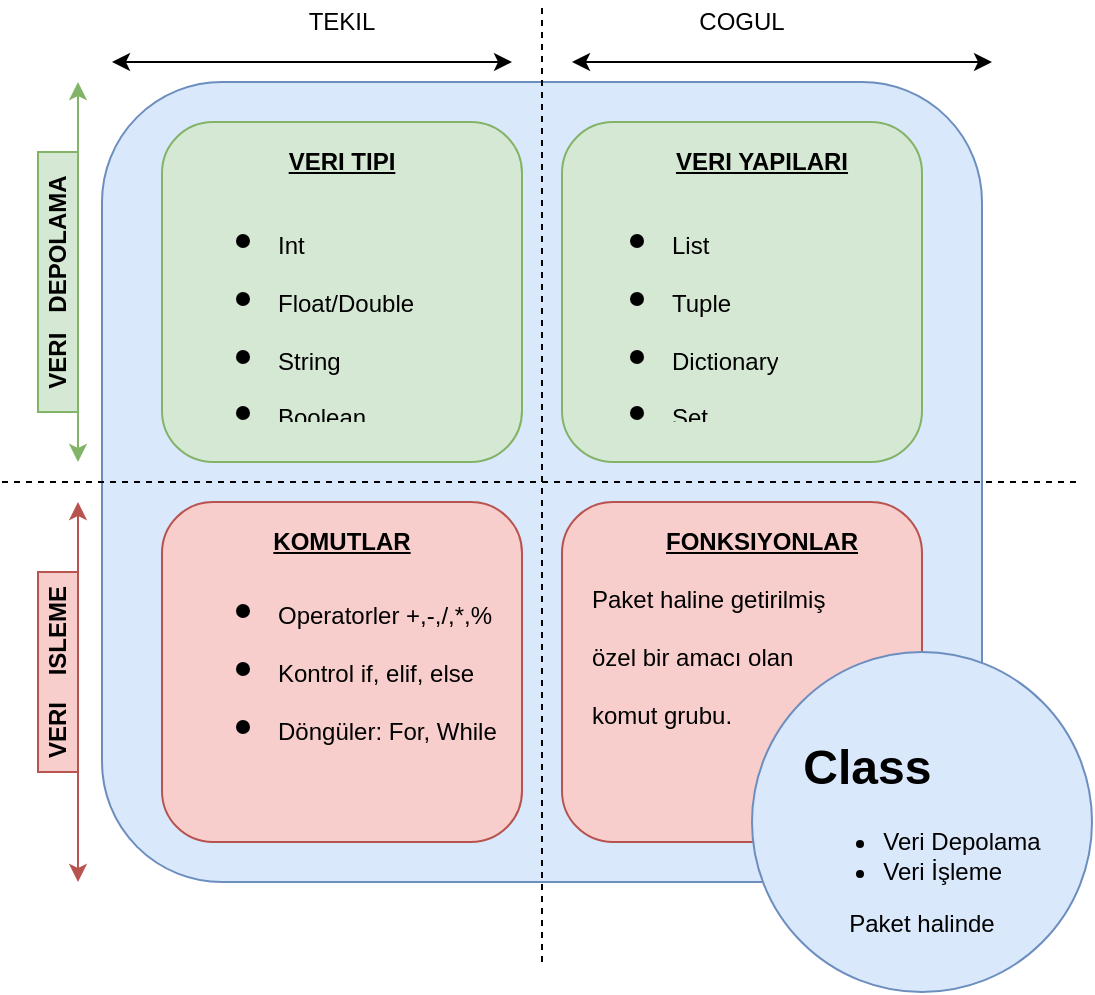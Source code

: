 <mxfile version="12.6.5" type="device"><diagram id="bqGemYKbXozaoFOEg-LA" name="Page-1"><mxGraphModel dx="1106" dy="775" grid="1" gridSize="10" guides="1" tooltips="1" connect="1" arrows="1" fold="1" page="1" pageScale="1" pageWidth="850" pageHeight="1100" math="0" shadow="0"><root><mxCell id="0"/><mxCell id="1" parent="0"/><mxCell id="CBqwAfuQ1s_SqzPDLC08-10" value="" style="rounded=1;whiteSpace=wrap;html=1;fillColor=#dae8fc;strokeColor=#6c8ebf;" vertex="1" parent="1"><mxGeometry x="235" y="200" width="440" height="400" as="geometry"/></mxCell><mxCell id="CBqwAfuQ1s_SqzPDLC08-1" value="" style="rounded=1;whiteSpace=wrap;html=1;fillColor=#d5e8d4;strokeColor=#82b366;" vertex="1" parent="1"><mxGeometry x="265" y="220" width="180" height="170" as="geometry"/></mxCell><mxCell id="CBqwAfuQ1s_SqzPDLC08-2" value="&lt;b&gt;&lt;u&gt;VERI TIPI&lt;/u&gt;&lt;/b&gt;" style="text;html=1;strokeColor=none;fillColor=none;align=center;verticalAlign=middle;whiteSpace=wrap;rounded=0;" vertex="1" parent="1"><mxGeometry x="305" y="230" width="100" height="20" as="geometry"/></mxCell><mxCell id="CBqwAfuQ1s_SqzPDLC08-4" value="" style="rounded=1;whiteSpace=wrap;html=1;fillColor=#d5e8d4;strokeColor=#82b366;" vertex="1" parent="1"><mxGeometry x="465" y="220" width="180" height="170" as="geometry"/></mxCell><mxCell id="CBqwAfuQ1s_SqzPDLC08-5" value="&lt;b&gt;&lt;u&gt;VERI YAPILARI&lt;/u&gt;&lt;/b&gt;" style="text;html=1;strokeColor=none;fillColor=none;align=center;verticalAlign=middle;whiteSpace=wrap;rounded=0;" vertex="1" parent="1"><mxGeometry x="515" y="230" width="100" height="20" as="geometry"/></mxCell><mxCell id="CBqwAfuQ1s_SqzPDLC08-6" value="" style="rounded=1;whiteSpace=wrap;html=1;fillColor=#f8cecc;strokeColor=#b85450;" vertex="1" parent="1"><mxGeometry x="265" y="410" width="180" height="170" as="geometry"/></mxCell><mxCell id="CBqwAfuQ1s_SqzPDLC08-7" value="&lt;b&gt;&lt;u&gt;KOMUTLAR&lt;/u&gt;&lt;/b&gt;" style="text;html=1;strokeColor=none;fillColor=none;align=center;verticalAlign=middle;whiteSpace=wrap;rounded=0;" vertex="1" parent="1"><mxGeometry x="305" y="420" width="100" height="20" as="geometry"/></mxCell><mxCell id="CBqwAfuQ1s_SqzPDLC08-8" value="" style="rounded=1;whiteSpace=wrap;html=1;fillColor=#f8cecc;strokeColor=#b85450;" vertex="1" parent="1"><mxGeometry x="465" y="410" width="180" height="170" as="geometry"/></mxCell><mxCell id="CBqwAfuQ1s_SqzPDLC08-9" value="&lt;b&gt;&lt;u&gt;FONKSIYONLAR&lt;/u&gt;&lt;/b&gt;" style="text;html=1;strokeColor=none;fillColor=none;align=center;verticalAlign=middle;whiteSpace=wrap;rounded=0;" vertex="1" parent="1"><mxGeometry x="515" y="420" width="100" height="20" as="geometry"/></mxCell><mxCell id="CBqwAfuQ1s_SqzPDLC08-11" value="" style="endArrow=none;dashed=1;html=1;" edge="1" parent="1"><mxGeometry width="50" height="50" relative="1" as="geometry"><mxPoint x="455" y="640" as="sourcePoint"/><mxPoint x="455" y="160" as="targetPoint"/></mxGeometry></mxCell><mxCell id="CBqwAfuQ1s_SqzPDLC08-12" value="" style="endArrow=none;dashed=1;html=1;" edge="1" parent="1"><mxGeometry width="50" height="50" relative="1" as="geometry"><mxPoint x="185" y="400" as="sourcePoint"/><mxPoint x="725" y="400" as="targetPoint"/></mxGeometry></mxCell><mxCell id="CBqwAfuQ1s_SqzPDLC08-14" value="" style="endArrow=classic;startArrow=classic;html=1;fillColor=#f8cecc;strokeColor=#b85450;" edge="1" parent="1"><mxGeometry width="50" height="50" relative="1" as="geometry"><mxPoint x="223" y="600" as="sourcePoint"/><mxPoint x="223" y="410" as="targetPoint"/></mxGeometry></mxCell><mxCell id="CBqwAfuQ1s_SqzPDLC08-15" value="&lt;b&gt;VERI&amp;nbsp; &amp;nbsp; ISLEME&lt;/b&gt;" style="text;html=1;strokeColor=#b85450;fillColor=#f8cecc;align=center;verticalAlign=middle;whiteSpace=wrap;rounded=0;rotation=-90;" vertex="1" parent="1"><mxGeometry x="163" y="485" width="100" height="20" as="geometry"/></mxCell><mxCell id="CBqwAfuQ1s_SqzPDLC08-16" value="" style="endArrow=classic;startArrow=classic;html=1;fillColor=#d5e8d4;strokeColor=#82b366;" edge="1" parent="1"><mxGeometry width="50" height="50" relative="1" as="geometry"><mxPoint x="223" y="390" as="sourcePoint"/><mxPoint x="223" y="200" as="targetPoint"/></mxGeometry></mxCell><mxCell id="CBqwAfuQ1s_SqzPDLC08-17" value="&lt;b&gt;VERI&amp;nbsp; &amp;nbsp;DEPOLAMA&lt;/b&gt;" style="text;html=1;strokeColor=#82b366;fillColor=#d5e8d4;align=center;verticalAlign=middle;whiteSpace=wrap;rounded=0;rotation=-90;" vertex="1" parent="1"><mxGeometry x="148" y="290" width="130" height="20" as="geometry"/></mxCell><mxCell id="CBqwAfuQ1s_SqzPDLC08-18" value="" style="endArrow=classic;startArrow=classic;html=1;" edge="1" parent="1"><mxGeometry width="50" height="50" relative="1" as="geometry"><mxPoint x="240" y="190" as="sourcePoint"/><mxPoint x="440" y="190" as="targetPoint"/></mxGeometry></mxCell><mxCell id="CBqwAfuQ1s_SqzPDLC08-19" value="" style="endArrow=classic;startArrow=classic;html=1;" edge="1" parent="1"><mxGeometry width="50" height="50" relative="1" as="geometry"><mxPoint x="470" y="190" as="sourcePoint"/><mxPoint x="680" y="190" as="targetPoint"/></mxGeometry></mxCell><mxCell id="CBqwAfuQ1s_SqzPDLC08-20" value="TEKIL" style="text;html=1;strokeColor=none;fillColor=none;align=center;verticalAlign=middle;whiteSpace=wrap;rounded=0;" vertex="1" parent="1"><mxGeometry x="335" y="160" width="40" height="20" as="geometry"/></mxCell><mxCell id="CBqwAfuQ1s_SqzPDLC08-21" value="COGUL" style="text;html=1;strokeColor=none;fillColor=none;align=center;verticalAlign=middle;whiteSpace=wrap;rounded=0;" vertex="1" parent="1"><mxGeometry x="535" y="160" width="40" height="20" as="geometry"/></mxCell><mxCell id="CBqwAfuQ1s_SqzPDLC08-34" value="&lt;h1&gt;&lt;ul&gt;&lt;li&gt;&lt;span style=&quot;font-size: 12px ; font-weight: 400&quot;&gt;Int&lt;/span&gt;&lt;/li&gt;&lt;li&gt;&lt;span style=&quot;font-size: 12px ; font-weight: 400&quot;&gt;Float/Double&lt;/span&gt;&lt;/li&gt;&lt;li&gt;&lt;span style=&quot;font-size: 12px ; font-weight: 400&quot;&gt;String&lt;/span&gt;&lt;/li&gt;&lt;li&gt;&lt;span style=&quot;font-size: 12px ; font-weight: 400&quot;&gt;Boolean&lt;/span&gt;&lt;/li&gt;&lt;/ul&gt;&lt;/h1&gt;" style="text;html=1;strokeColor=none;fillColor=none;spacing=5;spacingTop=-20;whiteSpace=wrap;overflow=hidden;rounded=0;align=left;" vertex="1" parent="1"><mxGeometry x="278" y="250" width="140" height="120" as="geometry"/></mxCell><mxCell id="CBqwAfuQ1s_SqzPDLC08-35" value="&lt;h1&gt;&lt;ul&gt;&lt;li&gt;&lt;span style=&quot;font-size: 12px ; font-weight: 400&quot;&gt;List&lt;/span&gt;&lt;/li&gt;&lt;li&gt;&lt;span style=&quot;font-size: 12px ; font-weight: 400&quot;&gt;Tuple&lt;/span&gt;&lt;/li&gt;&lt;li&gt;&lt;span style=&quot;font-size: 12px ; font-weight: 400&quot;&gt;Dictionary&lt;/span&gt;&lt;/li&gt;&lt;li&gt;&lt;span style=&quot;font-size: 12px ; font-weight: 400&quot;&gt;Set&lt;/span&gt;&lt;/li&gt;&lt;/ul&gt;&lt;/h1&gt;" style="text;html=1;strokeColor=none;fillColor=none;spacing=5;spacingTop=-20;whiteSpace=wrap;overflow=hidden;rounded=0;align=left;" vertex="1" parent="1"><mxGeometry x="475" y="250" width="140" height="120" as="geometry"/></mxCell><mxCell id="CBqwAfuQ1s_SqzPDLC08-36" value="&lt;h1&gt;&lt;ul&gt;&lt;li&gt;&lt;span style=&quot;font-size: 12px ; font-weight: 400&quot;&gt;Operatorler&amp;nbsp;&lt;/span&gt;&lt;span style=&quot;font-weight: normal&quot;&gt;&lt;font style=&quot;font-size: 12px&quot;&gt;+,-,/,*,%&lt;/font&gt;&lt;/span&gt;&lt;/li&gt;&lt;li&gt;&lt;span style=&quot;font-size: 12px ; font-weight: 400&quot;&gt;Kontrol&amp;nbsp;&lt;/span&gt;&lt;font style=&quot;font-size: 12px ; font-weight: normal&quot;&gt;if, elif, else&lt;/font&gt;&lt;/li&gt;&lt;li&gt;&lt;font style=&quot;font-size: 12px ; font-weight: normal&quot;&gt;Döngüler: For, While&lt;/font&gt;&lt;/li&gt;&lt;/ul&gt;&lt;/h1&gt;" style="text;html=1;strokeColor=none;fillColor=none;spacing=5;spacingTop=-20;whiteSpace=wrap;overflow=hidden;rounded=0;align=left;" vertex="1" parent="1"><mxGeometry x="278" y="435" width="162" height="120" as="geometry"/></mxCell><mxCell id="CBqwAfuQ1s_SqzPDLC08-37" value="&lt;h1&gt;&lt;div&gt;&lt;span style=&quot;font-size: 12px ; font-weight: 400&quot;&gt;Paket haline getirilmiş özel bir amacı olan komut grubu.&lt;/span&gt;&lt;/div&gt;&lt;/h1&gt;" style="text;html=1;strokeColor=none;fillColor=none;spacing=5;spacingTop=-20;whiteSpace=wrap;overflow=hidden;rounded=0;align=left;" vertex="1" parent="1"><mxGeometry x="475" y="435" width="140" height="120" as="geometry"/></mxCell><mxCell id="CBqwAfuQ1s_SqzPDLC08-39" value="&lt;h1 style=&quot;white-space: normal ; text-align: left&quot;&gt;Class&lt;/h1&gt;&lt;p style=&quot;white-space: normal ; text-align: left&quot;&gt;&lt;/p&gt;&lt;ul style=&quot;white-space: normal ; text-align: left&quot;&gt;&lt;li&gt;Veri Depolama&lt;/li&gt;&lt;li&gt;Veri İşleme&lt;/li&gt;&lt;/ul&gt;&lt;span style=&quot;white-space: normal ; text-align: left&quot;&gt;Paket halinde&lt;/span&gt;" style="ellipse;whiteSpace=wrap;html=1;aspect=fixed;fillColor=#dae8fc;strokeColor=#6c8ebf;" vertex="1" parent="1"><mxGeometry x="560" y="485" width="170" height="170" as="geometry"/></mxCell></root></mxGraphModel></diagram></mxfile>